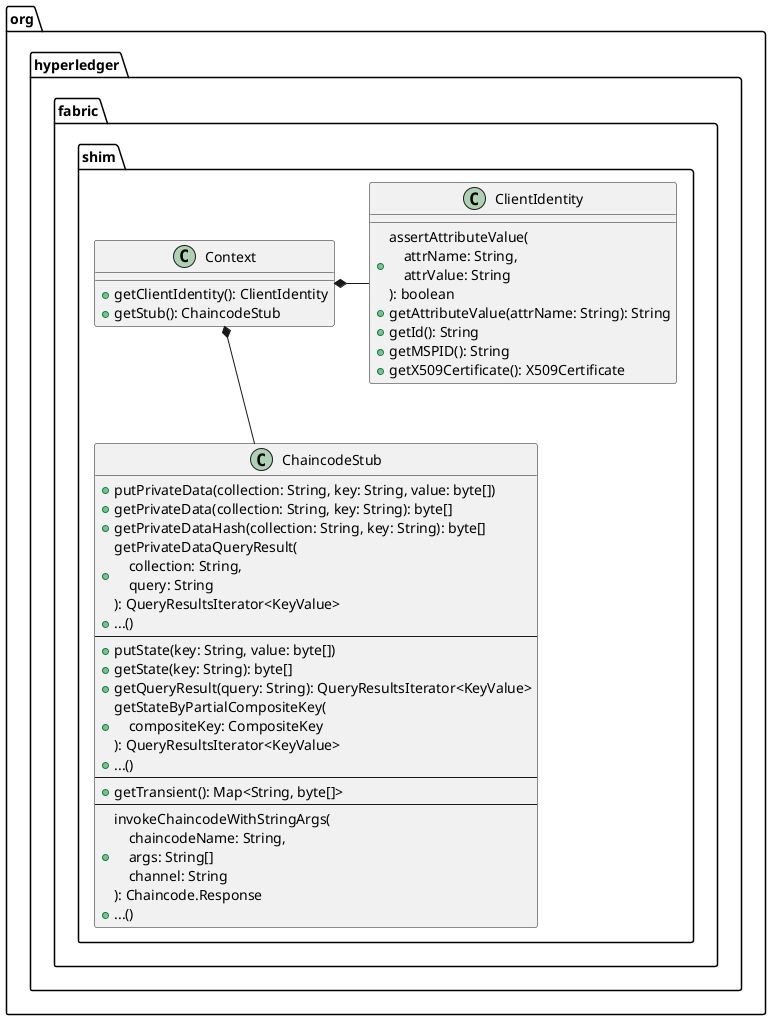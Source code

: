@startuml chaincode-shim-api

package org.hyperledger.fabric.shim {

    class Context {
        +getClientIdentity(): ClientIdentity
        +getStub(): ChaincodeStub
    }

    class ClientIdentity {
        +assertAttributeValue(\n    attrName: String,\n    attrValue: String\n): boolean
        +getAttributeValue(attrName: String): String
        +getId(): String
        +getMSPID(): String
        +getX509Certificate(): X509Certificate
    }

    class ChaincodeStub {
        +putPrivateData(collection: String, key: String, value: byte[])
        +getPrivateData(collection: String, key: String): byte[]
        +getPrivateDataHash(collection: String, key: String): byte[]
        +getPrivateDataQueryResult(\n    collection: String,\n    query: String\n): QueryResultsIterator<KeyValue>
        +...()
        ---
        +putState(key: String, value: byte[])
        +getState(key: String): byte[]
        +getQueryResult(query: String): QueryResultsIterator<KeyValue>
        +getStateByPartialCompositeKey(\n    compositeKey: CompositeKey\n): QueryResultsIterator<KeyValue>
        +...()
        ---
        +getTransient(): Map<String, byte[]>
        ---
        +invokeChaincodeWithStringArgs(\n    chaincodeName: String,\n    args: String[]\n    channel: String\n): Chaincode.Response
        +...()
    }

    Context *-right- ClientIdentity
    Context *-- ChaincodeStub

}

@enduml